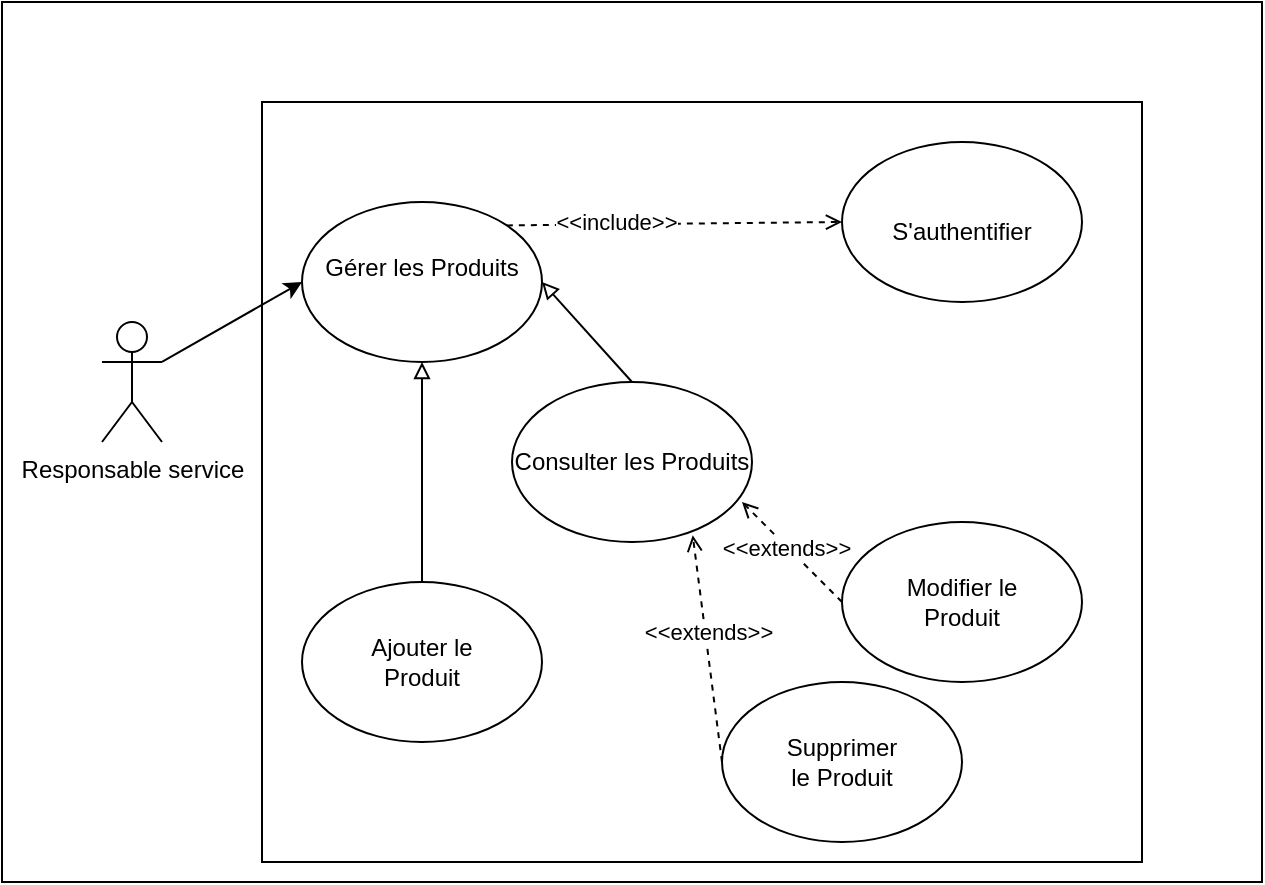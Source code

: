 <mxfile version="21.3.0" type="github">
  <diagram name="Page-1" id="T-ac58-VW4S4glTDpWZ5">
    <mxGraphModel dx="880" dy="395" grid="1" gridSize="10" guides="1" tooltips="1" connect="1" arrows="1" fold="1" page="1" pageScale="1" pageWidth="827" pageHeight="1169" math="0" shadow="0">
      <root>
        <mxCell id="0" />
        <mxCell id="1" parent="0" />
        <mxCell id="qN2MEvTzEiKN6xHjErzq-1" value="" style="rounded=0;whiteSpace=wrap;html=1;" parent="1" vertex="1">
          <mxGeometry x="220" y="380" width="630" height="440" as="geometry" />
        </mxCell>
        <mxCell id="qN2MEvTzEiKN6xHjErzq-2" value="" style="rounded=0;whiteSpace=wrap;html=1;" parent="1" vertex="1">
          <mxGeometry x="350" y="430" width="440" height="380" as="geometry" />
        </mxCell>
        <mxCell id="bRRiivNDKWVNuZxyp4uT-7" style="rounded=0;orthogonalLoop=1;jettySize=auto;html=1;exitX=1;exitY=0.333;exitDx=0;exitDy=0;exitPerimeter=0;entryX=0;entryY=0.5;entryDx=0;entryDy=0;" parent="1" source="qN2MEvTzEiKN6xHjErzq-3" target="bRRiivNDKWVNuZxyp4uT-6" edge="1">
          <mxGeometry relative="1" as="geometry" />
        </mxCell>
        <mxCell id="qN2MEvTzEiKN6xHjErzq-3" value="Responsable service" style="shape=umlActor;verticalLabelPosition=bottom;verticalAlign=top;html=1;outlineConnect=0;" parent="1" vertex="1">
          <mxGeometry x="270" y="540" width="30" height="60" as="geometry" />
        </mxCell>
        <mxCell id="bRRiivNDKWVNuZxyp4uT-8" style="rounded=0;orthogonalLoop=1;jettySize=auto;html=1;exitX=0.5;exitY=0;exitDx=0;exitDy=0;entryX=1;entryY=0.5;entryDx=0;entryDy=0;endArrow=block;endFill=0;" parent="1" source="qN2MEvTzEiKN6xHjErzq-4" target="bRRiivNDKWVNuZxyp4uT-6" edge="1">
          <mxGeometry relative="1" as="geometry" />
        </mxCell>
        <mxCell id="qN2MEvTzEiKN6xHjErzq-4" value="Consulter les Produits" style="ellipse;whiteSpace=wrap;html=1;" parent="1" vertex="1">
          <mxGeometry x="475" y="570" width="120" height="80" as="geometry" />
        </mxCell>
        <mxCell id="qN2MEvTzEiKN6xHjErzq-16" value="" style="group" parent="1" vertex="1" connectable="0">
          <mxGeometry x="640" y="640" width="120" height="80" as="geometry" />
        </mxCell>
        <mxCell id="qN2MEvTzEiKN6xHjErzq-17" value="" style="ellipse;whiteSpace=wrap;html=1;" parent="qN2MEvTzEiKN6xHjErzq-16" vertex="1">
          <mxGeometry width="120" height="80" as="geometry" />
        </mxCell>
        <mxCell id="qN2MEvTzEiKN6xHjErzq-18" value="Modifier le Produit" style="text;html=1;strokeColor=none;fillColor=none;align=center;verticalAlign=middle;whiteSpace=wrap;rounded=0;" parent="qN2MEvTzEiKN6xHjErzq-16" vertex="1">
          <mxGeometry x="30" y="25" width="60" height="30" as="geometry" />
        </mxCell>
        <mxCell id="qN2MEvTzEiKN6xHjErzq-19" style="rounded=0;orthogonalLoop=1;jettySize=auto;html=1;exitX=0;exitY=0.5;exitDx=0;exitDy=0;dashed=1;endArrow=open;endFill=0;" parent="1" source="qN2MEvTzEiKN6xHjErzq-17" edge="1">
          <mxGeometry relative="1" as="geometry">
            <mxPoint x="590" y="630" as="targetPoint" />
            <Array as="points" />
          </mxGeometry>
        </mxCell>
        <mxCell id="bRRiivNDKWVNuZxyp4uT-3" value="&amp;lt;&amp;lt;extends&amp;gt;&amp;gt;" style="edgeLabel;html=1;align=center;verticalAlign=middle;resizable=0;points=[];" parent="qN2MEvTzEiKN6xHjErzq-19" vertex="1" connectable="0">
          <mxGeometry x="0.104" y="1" relative="1" as="geometry">
            <mxPoint as="offset" />
          </mxGeometry>
        </mxCell>
        <mxCell id="qN2MEvTzEiKN6xHjErzq-20" value="" style="group" parent="1" vertex="1" connectable="0">
          <mxGeometry x="580" y="720" width="120" height="80" as="geometry" />
        </mxCell>
        <mxCell id="qN2MEvTzEiKN6xHjErzq-21" value="" style="ellipse;whiteSpace=wrap;html=1;" parent="qN2MEvTzEiKN6xHjErzq-20" vertex="1">
          <mxGeometry width="120" height="80" as="geometry" />
        </mxCell>
        <mxCell id="qN2MEvTzEiKN6xHjErzq-22" value="Supprimer le Produit" style="text;html=1;strokeColor=none;fillColor=none;align=center;verticalAlign=middle;whiteSpace=wrap;rounded=0;" parent="qN2MEvTzEiKN6xHjErzq-20" vertex="1">
          <mxGeometry x="30" y="25" width="60" height="30" as="geometry" />
        </mxCell>
        <mxCell id="qN2MEvTzEiKN6xHjErzq-23" style="rounded=0;orthogonalLoop=1;jettySize=auto;html=1;exitX=0;exitY=0.5;exitDx=0;exitDy=0;dashed=1;endArrow=open;endFill=0;entryX=0.753;entryY=0.958;entryDx=0;entryDy=0;entryPerimeter=0;" parent="1" source="qN2MEvTzEiKN6xHjErzq-21" target="qN2MEvTzEiKN6xHjErzq-4" edge="1">
          <mxGeometry relative="1" as="geometry">
            <mxPoint x="503" y="603" as="targetPoint" />
          </mxGeometry>
        </mxCell>
        <mxCell id="bRRiivNDKWVNuZxyp4uT-4" value="&amp;lt;&amp;lt;extends&amp;gt;&amp;gt;" style="edgeLabel;html=1;align=center;verticalAlign=middle;resizable=0;points=[];" parent="qN2MEvTzEiKN6xHjErzq-23" vertex="1" connectable="0">
          <mxGeometry x="0.152" y="-1" relative="1" as="geometry">
            <mxPoint as="offset" />
          </mxGeometry>
        </mxCell>
        <mxCell id="qN2MEvTzEiKN6xHjErzq-33" value="" style="group" parent="1" vertex="1" connectable="0">
          <mxGeometry x="640" y="450" width="120" height="80" as="geometry" />
        </mxCell>
        <mxCell id="qN2MEvTzEiKN6xHjErzq-31" value="" style="ellipse;whiteSpace=wrap;html=1;" parent="qN2MEvTzEiKN6xHjErzq-33" vertex="1">
          <mxGeometry width="120" height="80" as="geometry" />
        </mxCell>
        <mxCell id="qN2MEvTzEiKN6xHjErzq-32" value="S&#39;authentifier" style="text;html=1;strokeColor=none;fillColor=none;align=center;verticalAlign=middle;whiteSpace=wrap;rounded=0;" parent="qN2MEvTzEiKN6xHjErzq-33" vertex="1">
          <mxGeometry x="30" y="30" width="60" height="30" as="geometry" />
        </mxCell>
        <mxCell id="bRRiivNDKWVNuZxyp4uT-6" value="Gérer les Produits&lt;br&gt;&amp;nbsp;" style="ellipse;whiteSpace=wrap;html=1;" parent="1" vertex="1">
          <mxGeometry x="370" y="480" width="120" height="80" as="geometry" />
        </mxCell>
        <mxCell id="V0L7zGqER6DtGD3y7oQm-2" style="edgeStyle=none;rounded=0;orthogonalLoop=1;jettySize=auto;html=1;exitX=1;exitY=0;exitDx=0;exitDy=0;endArrow=open;endFill=0;dashed=1;entryX=0;entryY=0.5;entryDx=0;entryDy=0;" edge="1" parent="1" source="bRRiivNDKWVNuZxyp4uT-6" target="qN2MEvTzEiKN6xHjErzq-31">
          <mxGeometry relative="1" as="geometry">
            <mxPoint x="459" y="702" as="targetPoint" />
            <mxPoint x="488" y="634" as="sourcePoint" />
          </mxGeometry>
        </mxCell>
        <mxCell id="V0L7zGqER6DtGD3y7oQm-3" value="&amp;lt;&amp;lt;include&amp;gt;&amp;gt;" style="edgeLabel;html=1;align=center;verticalAlign=middle;resizable=0;points=[];" vertex="1" connectable="0" parent="V0L7zGqER6DtGD3y7oQm-2">
          <mxGeometry x="-0.357" y="1" relative="1" as="geometry">
            <mxPoint as="offset" />
          </mxGeometry>
        </mxCell>
        <mxCell id="V0L7zGqER6DtGD3y7oQm-4" value="" style="group" vertex="1" connectable="0" parent="1">
          <mxGeometry x="370" y="670" width="120" height="80" as="geometry" />
        </mxCell>
        <mxCell id="V0L7zGqER6DtGD3y7oQm-5" value="" style="ellipse;whiteSpace=wrap;html=1;" vertex="1" parent="V0L7zGqER6DtGD3y7oQm-4">
          <mxGeometry width="120" height="80" as="geometry" />
        </mxCell>
        <mxCell id="V0L7zGqER6DtGD3y7oQm-6" value="Ajouter le Produit" style="text;html=1;strokeColor=none;fillColor=none;align=center;verticalAlign=middle;whiteSpace=wrap;rounded=0;" vertex="1" parent="V0L7zGqER6DtGD3y7oQm-4">
          <mxGeometry x="30" y="25" width="60" height="30" as="geometry" />
        </mxCell>
        <mxCell id="V0L7zGqER6DtGD3y7oQm-7" style="rounded=0;orthogonalLoop=1;jettySize=auto;html=1;exitX=0.5;exitY=0;exitDx=0;exitDy=0;entryX=0.5;entryY=1;entryDx=0;entryDy=0;endArrow=block;endFill=0;" edge="1" parent="1" source="V0L7zGqER6DtGD3y7oQm-5" target="bRRiivNDKWVNuZxyp4uT-6">
          <mxGeometry relative="1" as="geometry" />
        </mxCell>
      </root>
    </mxGraphModel>
  </diagram>
</mxfile>
